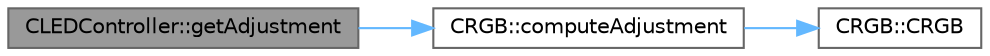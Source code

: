 digraph "CLEDController::getAdjustment"
{
 // LATEX_PDF_SIZE
  bgcolor="transparent";
  edge [fontname=Helvetica,fontsize=10,labelfontname=Helvetica,labelfontsize=10];
  node [fontname=Helvetica,fontsize=10,shape=box,height=0.2,width=0.4];
  rankdir="LR";
  Node1 [id="Node000001",label="CLEDController::getAdjustment",height=0.2,width=0.4,color="gray40", fillcolor="grey60", style="filled", fontcolor="black",tooltip="Get the combined brightness/color adjustment for this controller."];
  Node1 -> Node2 [id="edge1_Node000001_Node000002",color="steelblue1",style="solid",tooltip=" "];
  Node2 [id="Node000002",label="CRGB::computeAdjustment",height=0.2,width=0.4,color="grey40", fillcolor="white", style="filled",URL="$d7/d82/struct_c_r_g_b_a65e166b90fb7b4aecd2b26a987e312e3.html#a65e166b90fb7b4aecd2b26a987e312e3",tooltip="Calculates the combined color adjustment to the LEDs at a given scale, color correction,..."];
  Node2 -> Node3 [id="edge2_Node000002_Node000003",color="steelblue1",style="solid",tooltip=" "];
  Node3 [id="Node000003",label="CRGB::CRGB",height=0.2,width=0.4,color="grey40", fillcolor="white", style="filled",URL="$d7/d82/struct_c_r_g_b_a08d8e05a3fcdb88dedb886cad9cbd3fa.html#a08d8e05a3fcdb88dedb886cad9cbd3fa",tooltip="Default constructor."];
}
